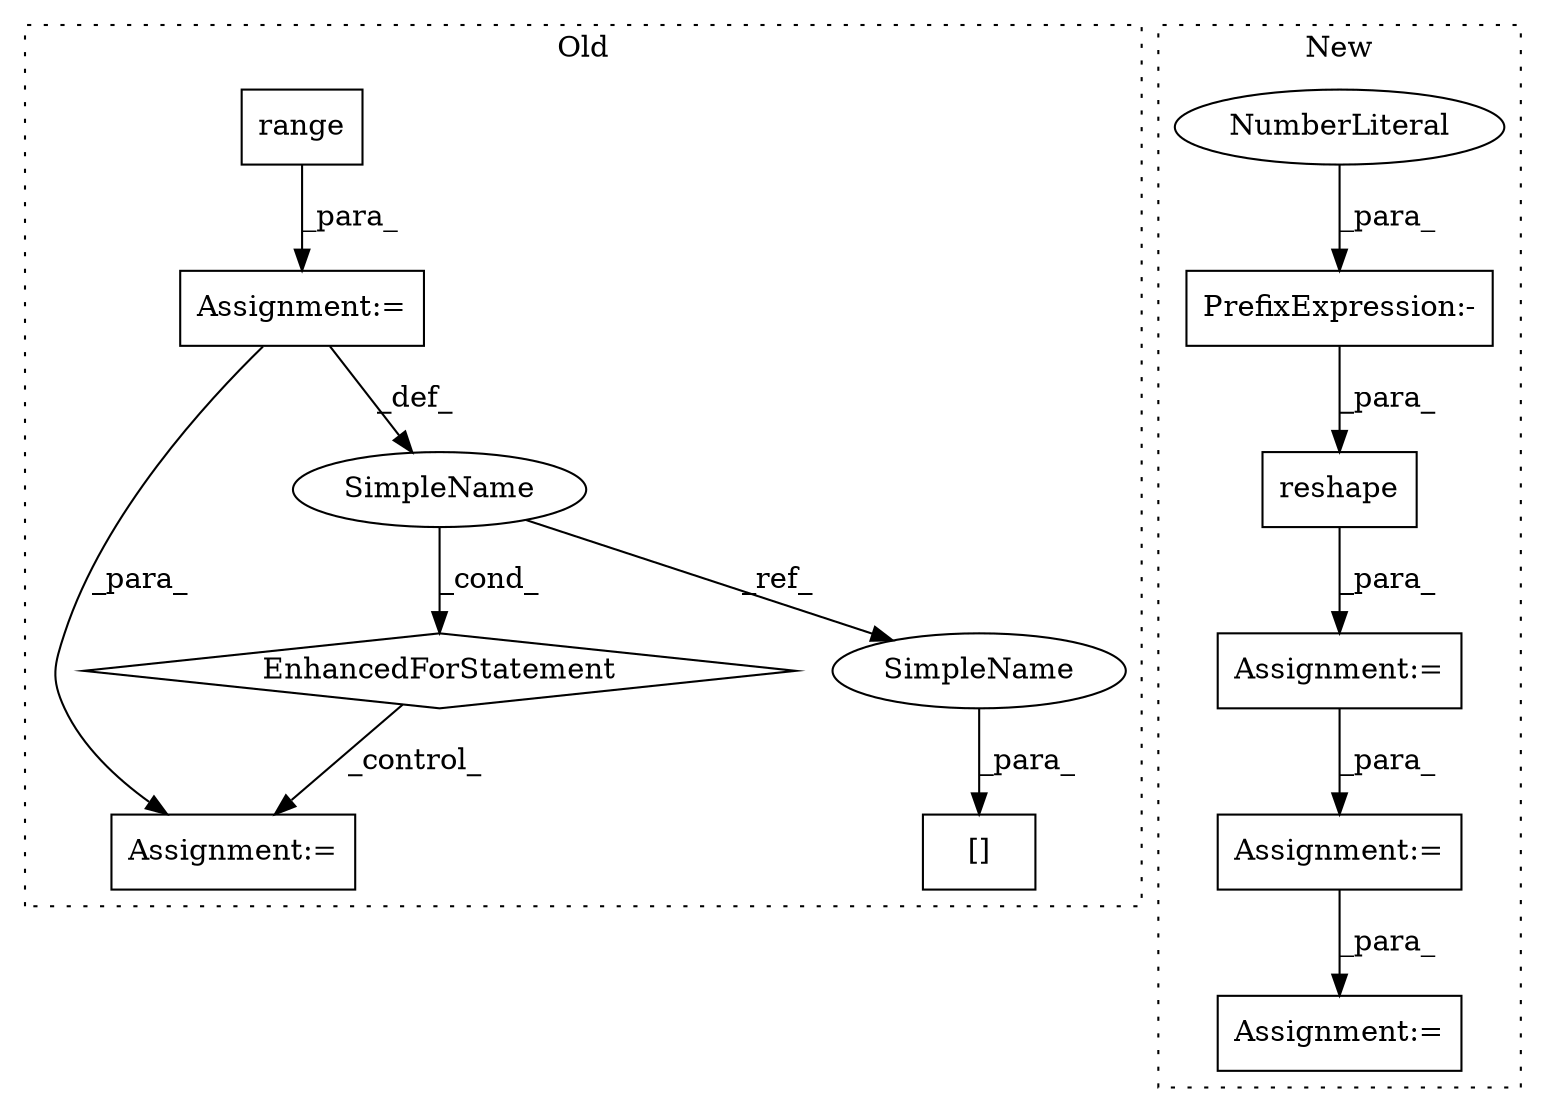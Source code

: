 digraph G {
subgraph cluster0 {
1 [label="range" a="32" s="568,577" l="6,1" shape="box"];
3 [label="Assignment:=" a="7" s="507,578" l="53,2" shape="box"];
5 [label="EnhancedForStatement" a="70" s="507,578" l="53,2" shape="diamond"];
6 [label="[]" a="2" s="635,644" l="8,1" shape="box"];
7 [label="Assignment:=" a="7" s="662" l="1" shape="box"];
10 [label="SimpleName" a="42" s="564" l="1" shape="ellipse"];
13 [label="SimpleName" a="42" s="643" l="1" shape="ellipse"];
label = "Old";
style="dotted";
}
subgraph cluster1 {
2 [label="reshape" a="32" s="600,646" l="8,2" shape="box"];
4 [label="Assignment:=" a="7" s="667" l="1" shape="box"];
8 [label="Assignment:=" a="7" s="590" l="1" shape="box"];
9 [label="Assignment:=" a="7" s="719" l="1" shape="box"];
11 [label="PrefixExpression:-" a="38" s="644" l="1" shape="box"];
12 [label="NumberLiteral" a="34" s="645" l="1" shape="ellipse"];
label = "New";
style="dotted";
}
1 -> 3 [label="_para_"];
2 -> 8 [label="_para_"];
3 -> 7 [label="_para_"];
3 -> 10 [label="_def_"];
4 -> 9 [label="_para_"];
5 -> 7 [label="_control_"];
8 -> 4 [label="_para_"];
10 -> 5 [label="_cond_"];
10 -> 13 [label="_ref_"];
11 -> 2 [label="_para_"];
12 -> 11 [label="_para_"];
13 -> 6 [label="_para_"];
}